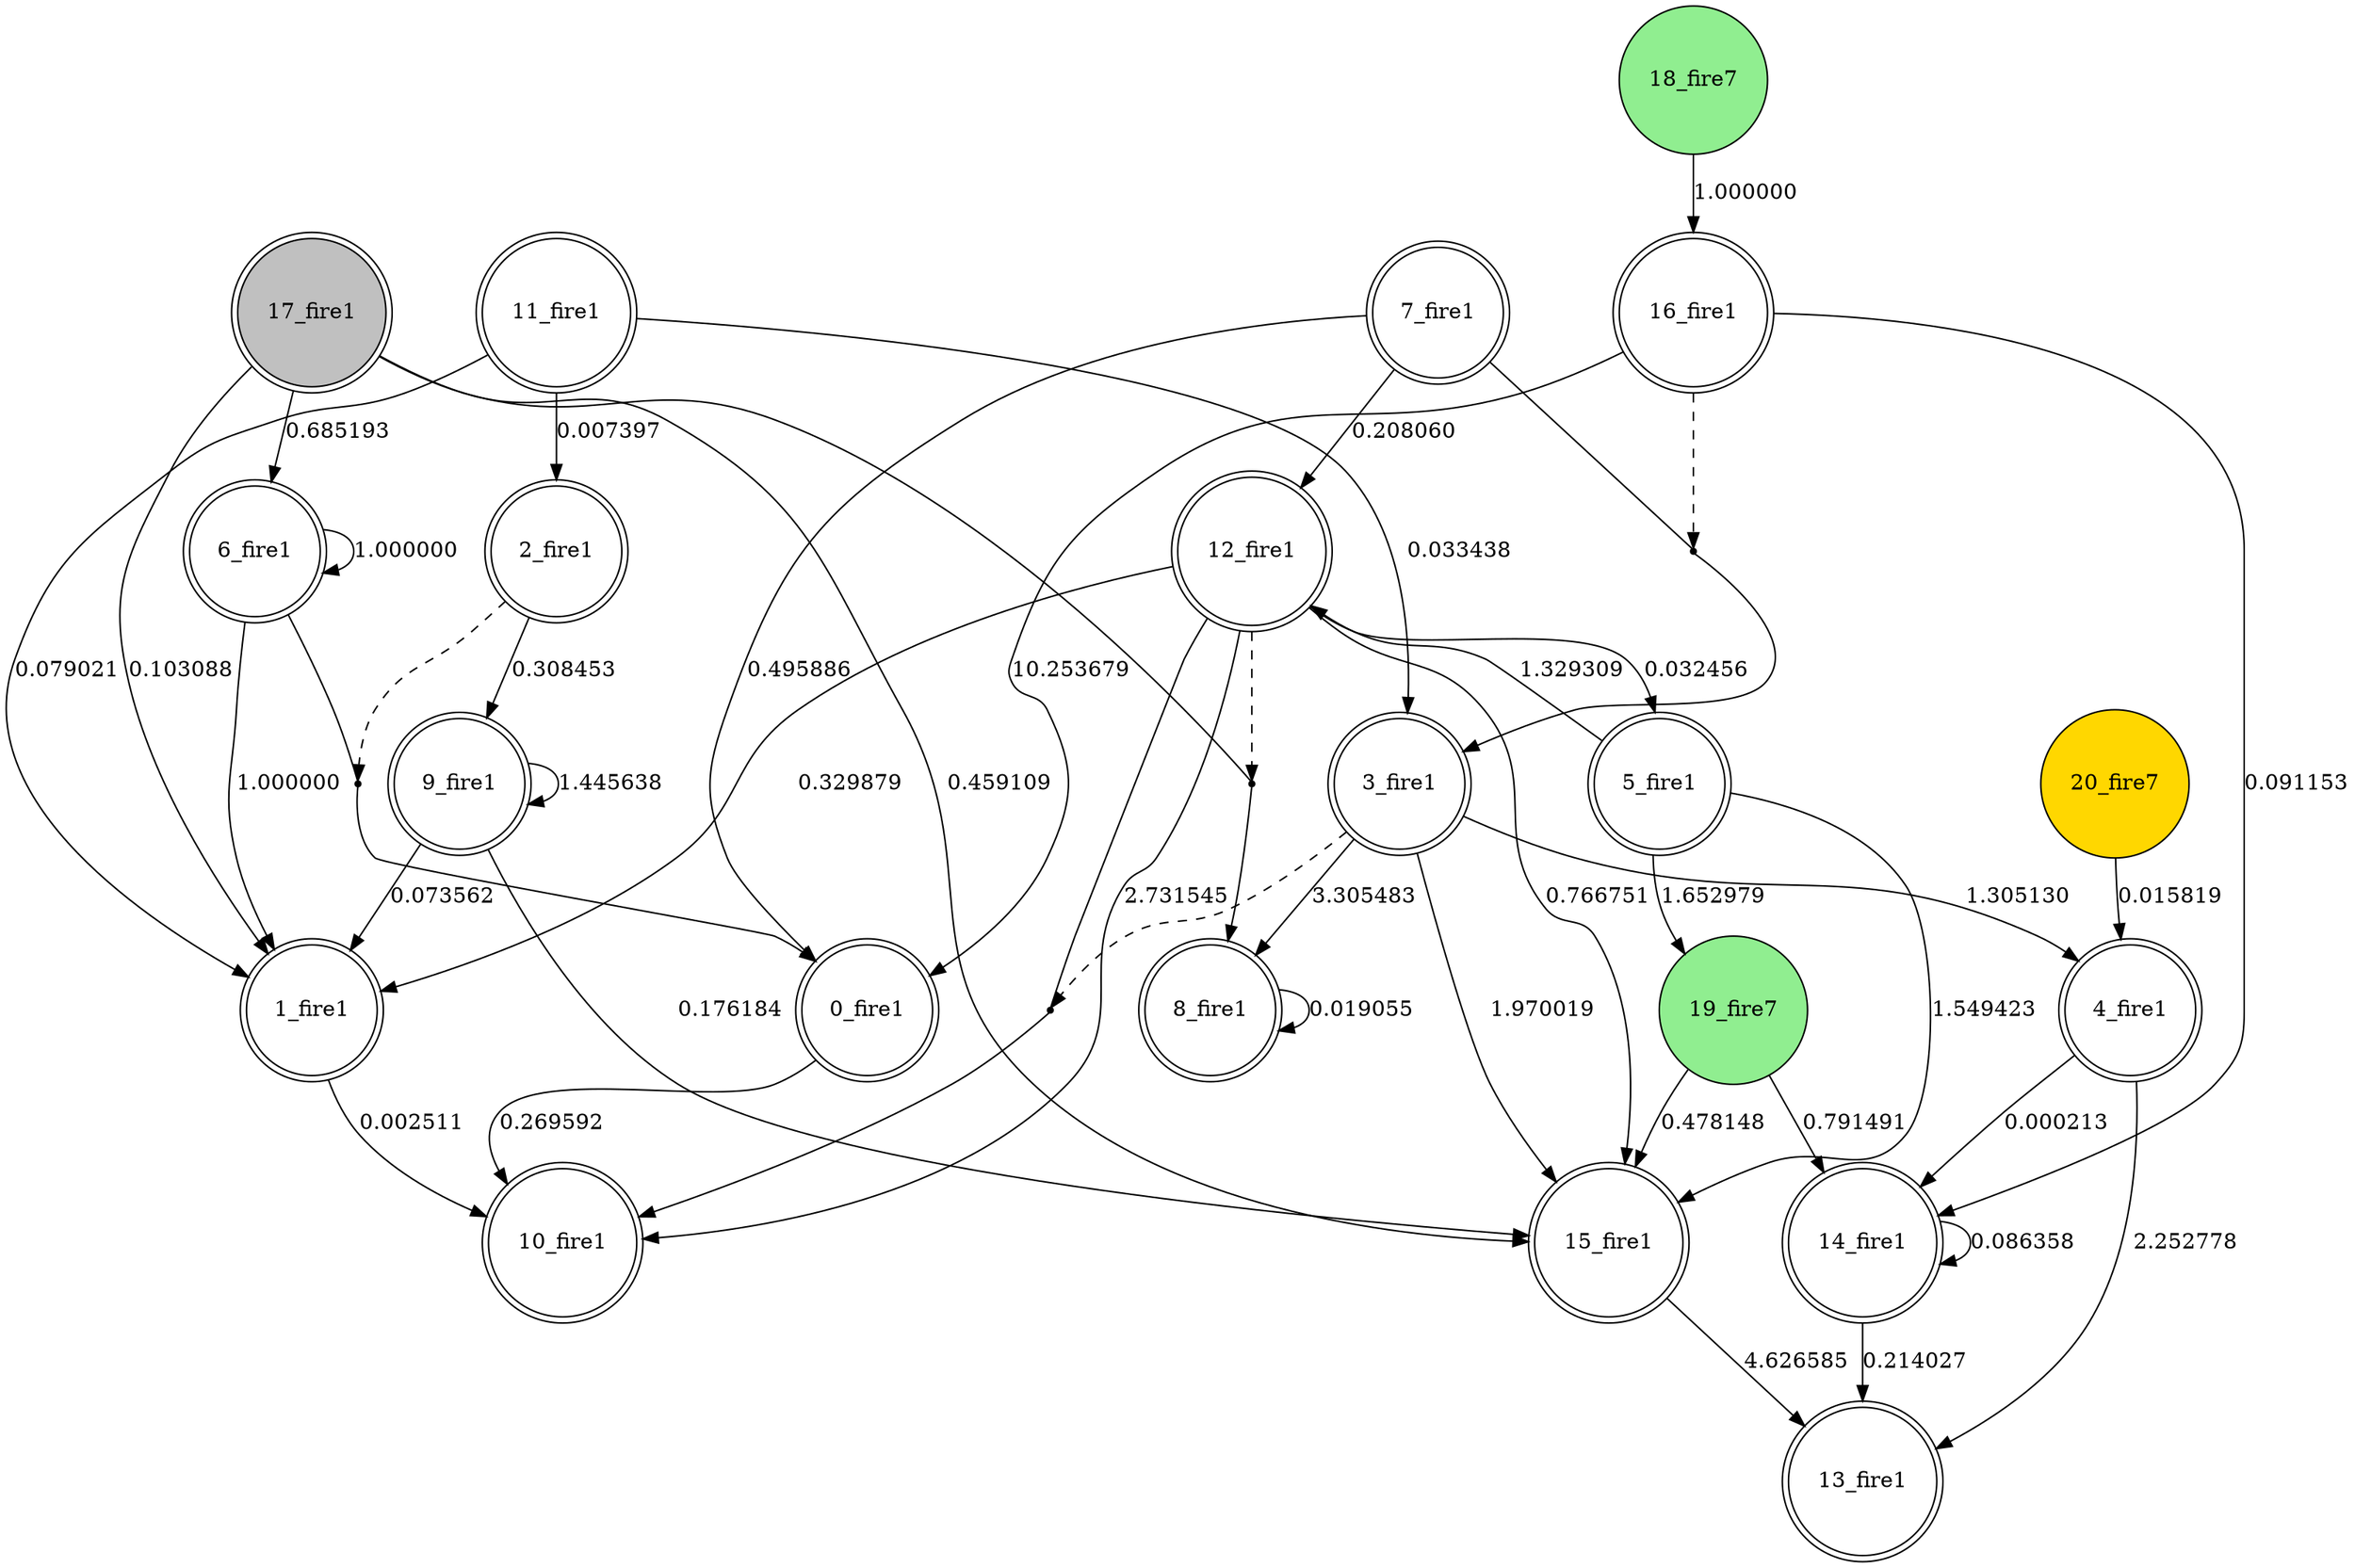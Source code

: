 digraph G {
 node[shape = circle]
0 [label="0_fire1",shape=doublecircle]
1 [label="1_fire1",shape=doublecircle]
2 [label="2_fire1",shape=doublecircle]
3 [label="3_fire1",shape=doublecircle]
4 [label="4_fire1",shape=doublecircle]
5 [label="5_fire1",shape=doublecircle]
6 [label="6_fire1",shape=doublecircle]
7 [label="7_fire1",shape=doublecircle]
8 [label="8_fire1",shape=doublecircle]
9 [label="9_fire1",shape=doublecircle]
10 [label="10_fire1",shape=doublecircle]
11 [label="11_fire1",shape=doublecircle]
12 [label="12_fire1",shape=doublecircle]
13 [label="13_fire1",shape=doublecircle]
14 [label="14_fire1",shape=doublecircle]
15 [label="15_fire1",shape=doublecircle]
16 [label="16_fire1",shape=doublecircle]
17 [label="17_fire1",shape=doublecircle, style=filled, fillcolor=gray]
18 [label="18_fire7",style=filled, fillcolor=lightgreen]
19 [label="19_fire7",style=filled, fillcolor=lightgreen]
20 [label="20_fire7",style=filled, fillcolor=gold]
11 -> 1 [label="0.079021"]
7 -> 0 [label="0.495886"]
2 -> 9 [label="0.308453"]
9 -> 9 [label="1.445638"]
15 -> 13 [label="4.626585"]
17 -> 1 [label="0.103088"]
8 -> 8 [label="0.019055"]
5 -> 12 [label="1.329309"]
19 -> 14 [label="0.791491"]
7 -> 12 [label="0.208060"]
12 -> 1 [label="0.329879"]
21 [shape=point, label=""]
3 -> 21 [style=dashed] 
12 -> 21 [dir=none]
21 -> 10 
5 -> 19 [label="1.652979"]
9 -> 1 [label="0.073562"]
0 -> 10 [label="0.269592"]
17 -> 6 [label="0.685193"]
5 -> 15 [label="1.549423"]
16 -> 14 [label="0.091153"]
19 -> 15 [label="0.478148"]
11 -> 3 [label="0.033438"]
3 -> 15 [label="1.970019"]
22 [shape=point, label=""]
2 -> 22 [style=dashed] 
6 -> 22 [dir=none]
22 -> 0 
12 -> 5 [label="0.032456"]
14 -> 13 [label="0.214027"]
16 -> 0 [label="10.253679"]
12 -> 15 [label="0.766751"]
23 [shape=point, label=""]
16 -> 23 [style=dashed] 
7 -> 23 [dir=none]
23 -> 3 
4 -> 13 [label="2.252778"]
24 [shape=point, label=""]
12 -> 24 [style=dashed] 
17 -> 24 [dir=none]
24 -> 8 
4 -> 14 [label="0.000213"]
14 -> 14 [label="0.086358"]
11 -> 2 [label="0.007397"]
20 -> 4 [label="0.015819"]
3 -> 8 [label="3.305483"]
1 -> 10 [label="0.002511"]
9 -> 15 [label="0.176184"]
17 -> 15 [label="0.459109"]
12 -> 10 [label="2.731545"]
3 -> 4 [label="1.305130"]
6 -> 6 [label="1.000000"]
18 -> 16 [label="1.000000"]
6 -> 1 [label="1.000000"]
}
